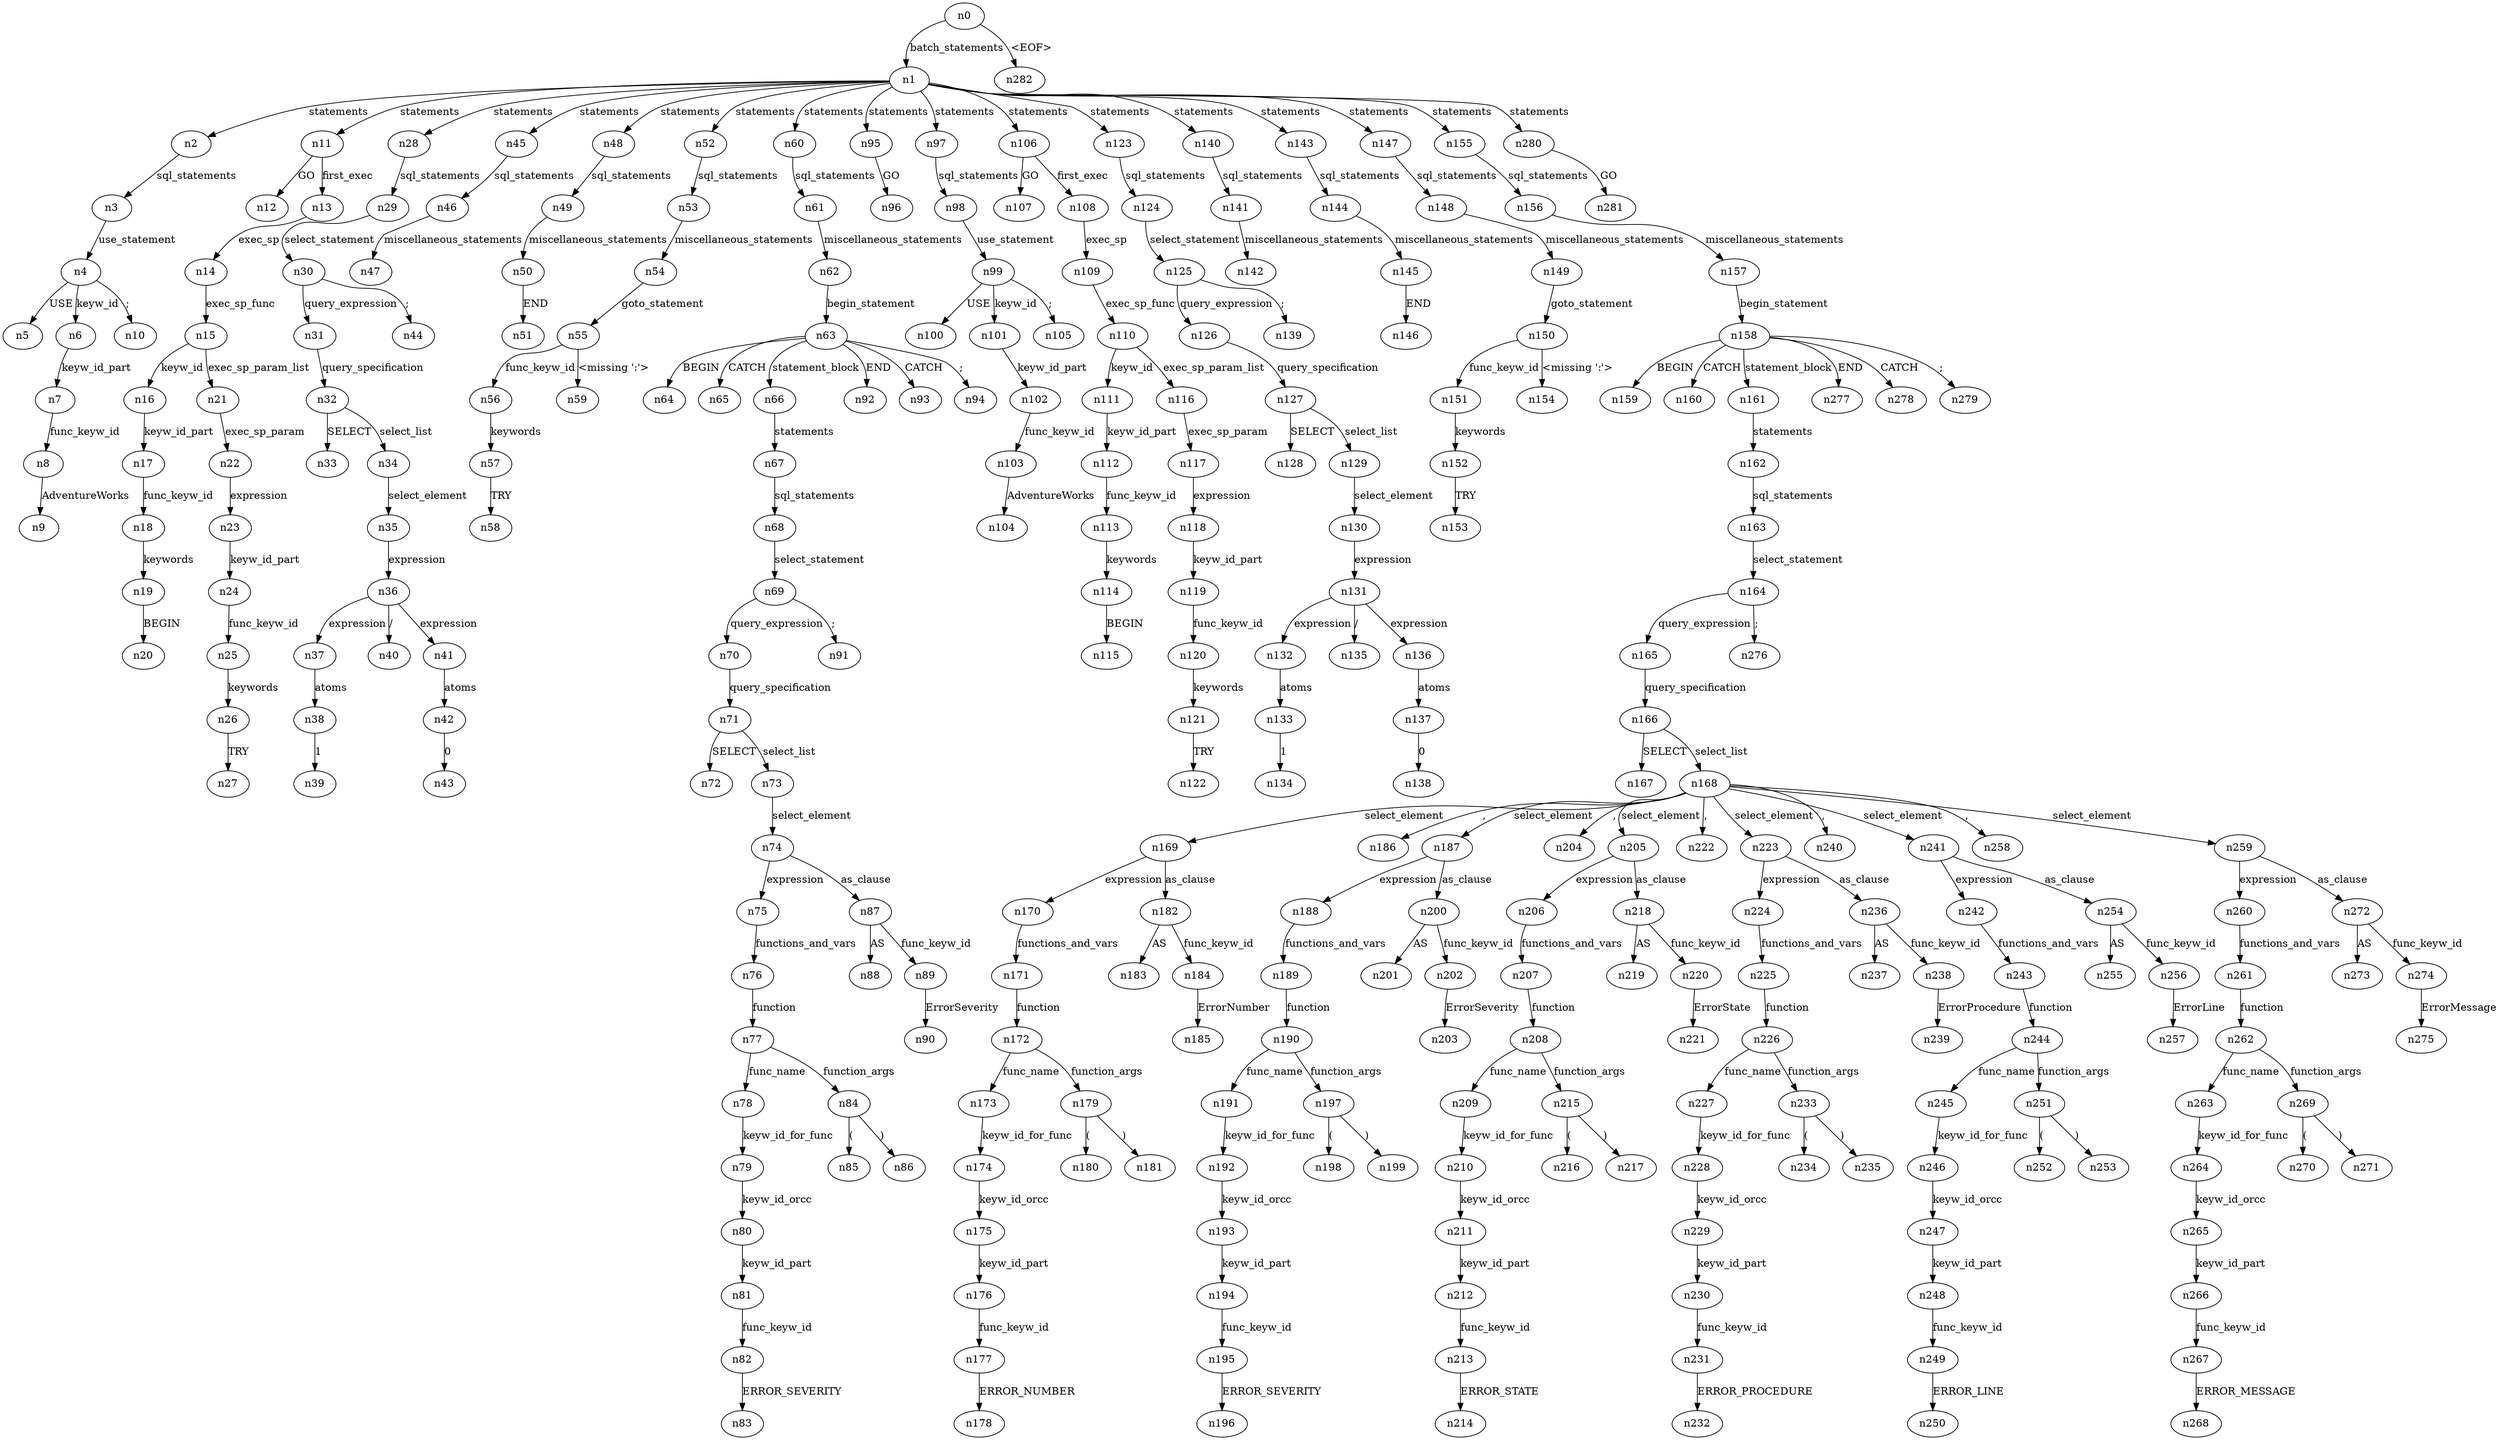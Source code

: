digraph ParseTree {
  n0 -> n1 [label="batch_statements"];
  n1 -> n2 [label="statements"];
  n2 -> n3 [label="sql_statements"];
  n3 -> n4 [label="use_statement"];
  n4 -> n5 [label="USE"];
  n4 -> n6 [label="keyw_id"];
  n6 -> n7 [label="keyw_id_part"];
  n7 -> n8 [label="func_keyw_id"];
  n8 -> n9 [label="AdventureWorks"];
  n4 -> n10 [label=";"];
  n1 -> n11 [label="statements"];
  n11 -> n12 [label="GO"];
  n11 -> n13 [label="first_exec"];
  n13 -> n14 [label="exec_sp"];
  n14 -> n15 [label="exec_sp_func"];
  n15 -> n16 [label="keyw_id"];
  n16 -> n17 [label="keyw_id_part"];
  n17 -> n18 [label="func_keyw_id"];
  n18 -> n19 [label="keywords"];
  n19 -> n20 [label="BEGIN"];
  n15 -> n21 [label="exec_sp_param_list"];
  n21 -> n22 [label="exec_sp_param"];
  n22 -> n23 [label="expression"];
  n23 -> n24 [label="keyw_id_part"];
  n24 -> n25 [label="func_keyw_id"];
  n25 -> n26 [label="keywords"];
  n26 -> n27 [label="TRY"];
  n1 -> n28 [label="statements"];
  n28 -> n29 [label="sql_statements"];
  n29 -> n30 [label="select_statement"];
  n30 -> n31 [label="query_expression"];
  n31 -> n32 [label="query_specification"];
  n32 -> n33 [label="SELECT"];
  n32 -> n34 [label="select_list"];
  n34 -> n35 [label="select_element"];
  n35 -> n36 [label="expression"];
  n36 -> n37 [label="expression"];
  n37 -> n38 [label="atoms"];
  n38 -> n39 [label="1"];
  n36 -> n40 [label="/"];
  n36 -> n41 [label="expression"];
  n41 -> n42 [label="atoms"];
  n42 -> n43 [label="0"];
  n30 -> n44 [label=";"];
  n1 -> n45 [label="statements"];
  n45 -> n46 [label="sql_statements"];
  n46 -> n47 [label="miscellaneous_statements"];
  n1 -> n48 [label="statements"];
  n48 -> n49 [label="sql_statements"];
  n49 -> n50 [label="miscellaneous_statements"];
  n50 -> n51 [label="END"];
  n1 -> n52 [label="statements"];
  n52 -> n53 [label="sql_statements"];
  n53 -> n54 [label="miscellaneous_statements"];
  n54 -> n55 [label="goto_statement"];
  n55 -> n56 [label="func_keyw_id"];
  n56 -> n57 [label="keywords"];
  n57 -> n58 [label="TRY"];
  n55 -> n59 [label="<missing ':'>"];
  n1 -> n60 [label="statements"];
  n60 -> n61 [label="sql_statements"];
  n61 -> n62 [label="miscellaneous_statements"];
  n62 -> n63 [label="begin_statement"];
  n63 -> n64 [label="BEGIN"];
  n63 -> n65 [label="CATCH"];
  n63 -> n66 [label="statement_block"];
  n66 -> n67 [label="statements"];
  n67 -> n68 [label="sql_statements"];
  n68 -> n69 [label="select_statement"];
  n69 -> n70 [label="query_expression"];
  n70 -> n71 [label="query_specification"];
  n71 -> n72 [label="SELECT"];
  n71 -> n73 [label="select_list"];
  n73 -> n74 [label="select_element"];
  n74 -> n75 [label="expression"];
  n75 -> n76 [label="functions_and_vars"];
  n76 -> n77 [label="function"];
  n77 -> n78 [label="func_name"];
  n78 -> n79 [label="keyw_id_for_func"];
  n79 -> n80 [label="keyw_id_orcc"];
  n80 -> n81 [label="keyw_id_part"];
  n81 -> n82 [label="func_keyw_id"];
  n82 -> n83 [label="ERROR_SEVERITY"];
  n77 -> n84 [label="function_args"];
  n84 -> n85 [label="("];
  n84 -> n86 [label=")"];
  n74 -> n87 [label="as_clause"];
  n87 -> n88 [label="AS"];
  n87 -> n89 [label="func_keyw_id"];
  n89 -> n90 [label="ErrorSeverity"];
  n69 -> n91 [label=";"];
  n63 -> n92 [label="END"];
  n63 -> n93 [label="CATCH"];
  n63 -> n94 [label=";"];
  n1 -> n95 [label="statements"];
  n95 -> n96 [label="GO"];
  n1 -> n97 [label="statements"];
  n97 -> n98 [label="sql_statements"];
  n98 -> n99 [label="use_statement"];
  n99 -> n100 [label="USE"];
  n99 -> n101 [label="keyw_id"];
  n101 -> n102 [label="keyw_id_part"];
  n102 -> n103 [label="func_keyw_id"];
  n103 -> n104 [label="AdventureWorks"];
  n99 -> n105 [label=";"];
  n1 -> n106 [label="statements"];
  n106 -> n107 [label="GO"];
  n106 -> n108 [label="first_exec"];
  n108 -> n109 [label="exec_sp"];
  n109 -> n110 [label="exec_sp_func"];
  n110 -> n111 [label="keyw_id"];
  n111 -> n112 [label="keyw_id_part"];
  n112 -> n113 [label="func_keyw_id"];
  n113 -> n114 [label="keywords"];
  n114 -> n115 [label="BEGIN"];
  n110 -> n116 [label="exec_sp_param_list"];
  n116 -> n117 [label="exec_sp_param"];
  n117 -> n118 [label="expression"];
  n118 -> n119 [label="keyw_id_part"];
  n119 -> n120 [label="func_keyw_id"];
  n120 -> n121 [label="keywords"];
  n121 -> n122 [label="TRY"];
  n1 -> n123 [label="statements"];
  n123 -> n124 [label="sql_statements"];
  n124 -> n125 [label="select_statement"];
  n125 -> n126 [label="query_expression"];
  n126 -> n127 [label="query_specification"];
  n127 -> n128 [label="SELECT"];
  n127 -> n129 [label="select_list"];
  n129 -> n130 [label="select_element"];
  n130 -> n131 [label="expression"];
  n131 -> n132 [label="expression"];
  n132 -> n133 [label="atoms"];
  n133 -> n134 [label="1"];
  n131 -> n135 [label="/"];
  n131 -> n136 [label="expression"];
  n136 -> n137 [label="atoms"];
  n137 -> n138 [label="0"];
  n125 -> n139 [label=";"];
  n1 -> n140 [label="statements"];
  n140 -> n141 [label="sql_statements"];
  n141 -> n142 [label="miscellaneous_statements"];
  n1 -> n143 [label="statements"];
  n143 -> n144 [label="sql_statements"];
  n144 -> n145 [label="miscellaneous_statements"];
  n145 -> n146 [label="END"];
  n1 -> n147 [label="statements"];
  n147 -> n148 [label="sql_statements"];
  n148 -> n149 [label="miscellaneous_statements"];
  n149 -> n150 [label="goto_statement"];
  n150 -> n151 [label="func_keyw_id"];
  n151 -> n152 [label="keywords"];
  n152 -> n153 [label="TRY"];
  n150 -> n154 [label="<missing ':'>"];
  n1 -> n155 [label="statements"];
  n155 -> n156 [label="sql_statements"];
  n156 -> n157 [label="miscellaneous_statements"];
  n157 -> n158 [label="begin_statement"];
  n158 -> n159 [label="BEGIN"];
  n158 -> n160 [label="CATCH"];
  n158 -> n161 [label="statement_block"];
  n161 -> n162 [label="statements"];
  n162 -> n163 [label="sql_statements"];
  n163 -> n164 [label="select_statement"];
  n164 -> n165 [label="query_expression"];
  n165 -> n166 [label="query_specification"];
  n166 -> n167 [label="SELECT"];
  n166 -> n168 [label="select_list"];
  n168 -> n169 [label="select_element"];
  n169 -> n170 [label="expression"];
  n170 -> n171 [label="functions_and_vars"];
  n171 -> n172 [label="function"];
  n172 -> n173 [label="func_name"];
  n173 -> n174 [label="keyw_id_for_func"];
  n174 -> n175 [label="keyw_id_orcc"];
  n175 -> n176 [label="keyw_id_part"];
  n176 -> n177 [label="func_keyw_id"];
  n177 -> n178 [label="ERROR_NUMBER"];
  n172 -> n179 [label="function_args"];
  n179 -> n180 [label="("];
  n179 -> n181 [label=")"];
  n169 -> n182 [label="as_clause"];
  n182 -> n183 [label="AS"];
  n182 -> n184 [label="func_keyw_id"];
  n184 -> n185 [label="ErrorNumber"];
  n168 -> n186 [label=","];
  n168 -> n187 [label="select_element"];
  n187 -> n188 [label="expression"];
  n188 -> n189 [label="functions_and_vars"];
  n189 -> n190 [label="function"];
  n190 -> n191 [label="func_name"];
  n191 -> n192 [label="keyw_id_for_func"];
  n192 -> n193 [label="keyw_id_orcc"];
  n193 -> n194 [label="keyw_id_part"];
  n194 -> n195 [label="func_keyw_id"];
  n195 -> n196 [label="ERROR_SEVERITY"];
  n190 -> n197 [label="function_args"];
  n197 -> n198 [label="("];
  n197 -> n199 [label=")"];
  n187 -> n200 [label="as_clause"];
  n200 -> n201 [label="AS"];
  n200 -> n202 [label="func_keyw_id"];
  n202 -> n203 [label="ErrorSeverity"];
  n168 -> n204 [label=","];
  n168 -> n205 [label="select_element"];
  n205 -> n206 [label="expression"];
  n206 -> n207 [label="functions_and_vars"];
  n207 -> n208 [label="function"];
  n208 -> n209 [label="func_name"];
  n209 -> n210 [label="keyw_id_for_func"];
  n210 -> n211 [label="keyw_id_orcc"];
  n211 -> n212 [label="keyw_id_part"];
  n212 -> n213 [label="func_keyw_id"];
  n213 -> n214 [label="ERROR_STATE"];
  n208 -> n215 [label="function_args"];
  n215 -> n216 [label="("];
  n215 -> n217 [label=")"];
  n205 -> n218 [label="as_clause"];
  n218 -> n219 [label="AS"];
  n218 -> n220 [label="func_keyw_id"];
  n220 -> n221 [label="ErrorState"];
  n168 -> n222 [label=","];
  n168 -> n223 [label="select_element"];
  n223 -> n224 [label="expression"];
  n224 -> n225 [label="functions_and_vars"];
  n225 -> n226 [label="function"];
  n226 -> n227 [label="func_name"];
  n227 -> n228 [label="keyw_id_for_func"];
  n228 -> n229 [label="keyw_id_orcc"];
  n229 -> n230 [label="keyw_id_part"];
  n230 -> n231 [label="func_keyw_id"];
  n231 -> n232 [label="ERROR_PROCEDURE"];
  n226 -> n233 [label="function_args"];
  n233 -> n234 [label="("];
  n233 -> n235 [label=")"];
  n223 -> n236 [label="as_clause"];
  n236 -> n237 [label="AS"];
  n236 -> n238 [label="func_keyw_id"];
  n238 -> n239 [label="ErrorProcedure"];
  n168 -> n240 [label=","];
  n168 -> n241 [label="select_element"];
  n241 -> n242 [label="expression"];
  n242 -> n243 [label="functions_and_vars"];
  n243 -> n244 [label="function"];
  n244 -> n245 [label="func_name"];
  n245 -> n246 [label="keyw_id_for_func"];
  n246 -> n247 [label="keyw_id_orcc"];
  n247 -> n248 [label="keyw_id_part"];
  n248 -> n249 [label="func_keyw_id"];
  n249 -> n250 [label="ERROR_LINE"];
  n244 -> n251 [label="function_args"];
  n251 -> n252 [label="("];
  n251 -> n253 [label=")"];
  n241 -> n254 [label="as_clause"];
  n254 -> n255 [label="AS"];
  n254 -> n256 [label="func_keyw_id"];
  n256 -> n257 [label="ErrorLine"];
  n168 -> n258 [label=","];
  n168 -> n259 [label="select_element"];
  n259 -> n260 [label="expression"];
  n260 -> n261 [label="functions_and_vars"];
  n261 -> n262 [label="function"];
  n262 -> n263 [label="func_name"];
  n263 -> n264 [label="keyw_id_for_func"];
  n264 -> n265 [label="keyw_id_orcc"];
  n265 -> n266 [label="keyw_id_part"];
  n266 -> n267 [label="func_keyw_id"];
  n267 -> n268 [label="ERROR_MESSAGE"];
  n262 -> n269 [label="function_args"];
  n269 -> n270 [label="("];
  n269 -> n271 [label=")"];
  n259 -> n272 [label="as_clause"];
  n272 -> n273 [label="AS"];
  n272 -> n274 [label="func_keyw_id"];
  n274 -> n275 [label="ErrorMessage"];
  n164 -> n276 [label=";"];
  n158 -> n277 [label="END"];
  n158 -> n278 [label="CATCH"];
  n158 -> n279 [label=";"];
  n1 -> n280 [label="statements"];
  n280 -> n281 [label="GO"];
  n0 -> n282 [label="<EOF>"];
}